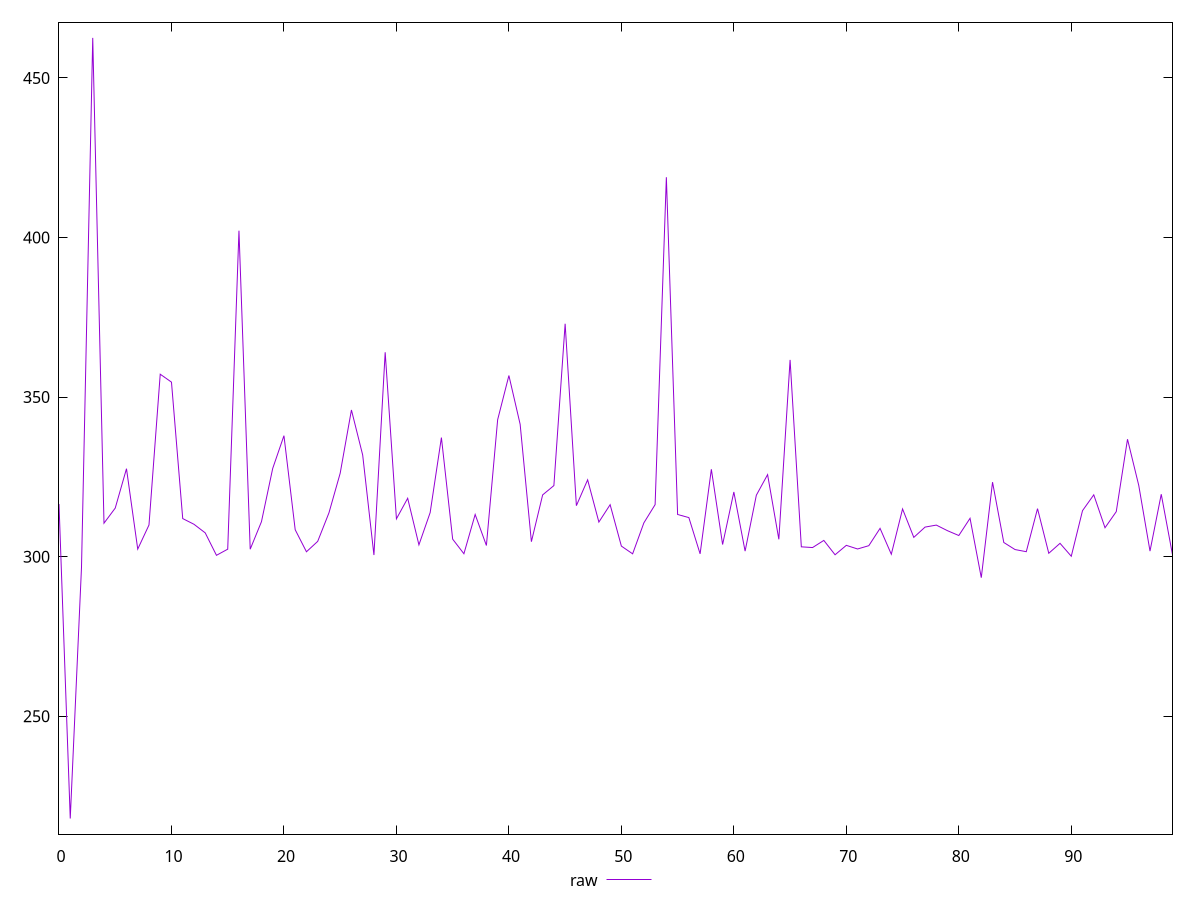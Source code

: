 reset

$raw <<EOF
0 316.488
1 217.95400142669678
2 296.6510000228882
3 462.538
4 310.488
5 315.222
6 327.56
7 302.364
8 309.922
9 357.166
10 354.68
11 311.934
12 310.148
13 307.456
14 300.422
15 302.346
16 402.14199999999994
17 302.332
18 310.952
19 327.634
20 337.908
21 308.438
22 301.534
23 304.788
24 313.722
25 326.142
26 345.956
27 331.846
28 300.512
29 364.04200000000003
30 311.85
31 318.294
32 303.704
33 313.81600000000003
34 337.314
35 305.49
36 300.916
37 313.218
38 303.498
39 342.9
40 356.748
41 341.478
42 304.688
43 319.35
44 322.278
45 372.98199999999997
46 315.976
47 324.074
48 310.838
49 316.284
50 303.3129997253418
51 300.888
52 310.584
53 316.306
54 418.89599999999996
55 313.212
56 312.244
57 300.88
58 327.39
59 303.8
60 320.264
61 301.732
62 319.252
63 325.704
64 305.438
65 361.6519994735718
66 303.08
67 302.856
68 305.092
69 300.594
70 303.546
71 302.408
72 303.442
73 308.868
74 300.758
75 314.948
76 306.04
77 309.264
78 309.892
79 308.126
80 306.624
81 312.016
82 293.414999961853
83 323.342
84 304.442
85 302.228
86 301.558
87 315.048
88 301.06
89 304.178
90 300.13
91 314.416
92 319.368
93 309.062
94 314.106
95 336.796
96 322.322
97 301.746
98 319.554
99 300.598
EOF

set key outside below
set xrange [0:99]
set yrange [213.06232145523072:467.4296799714661]
set trange [213.06232145523072:467.4296799714661]
set terminal svg size 640, 500 enhanced background rgb 'white'
set output "reports/report_00028_2021-02-24T12-49-42.674Z/uses-rel-preconnect/samples/astro/raw/values.svg"

plot $raw title "raw" with line

reset
